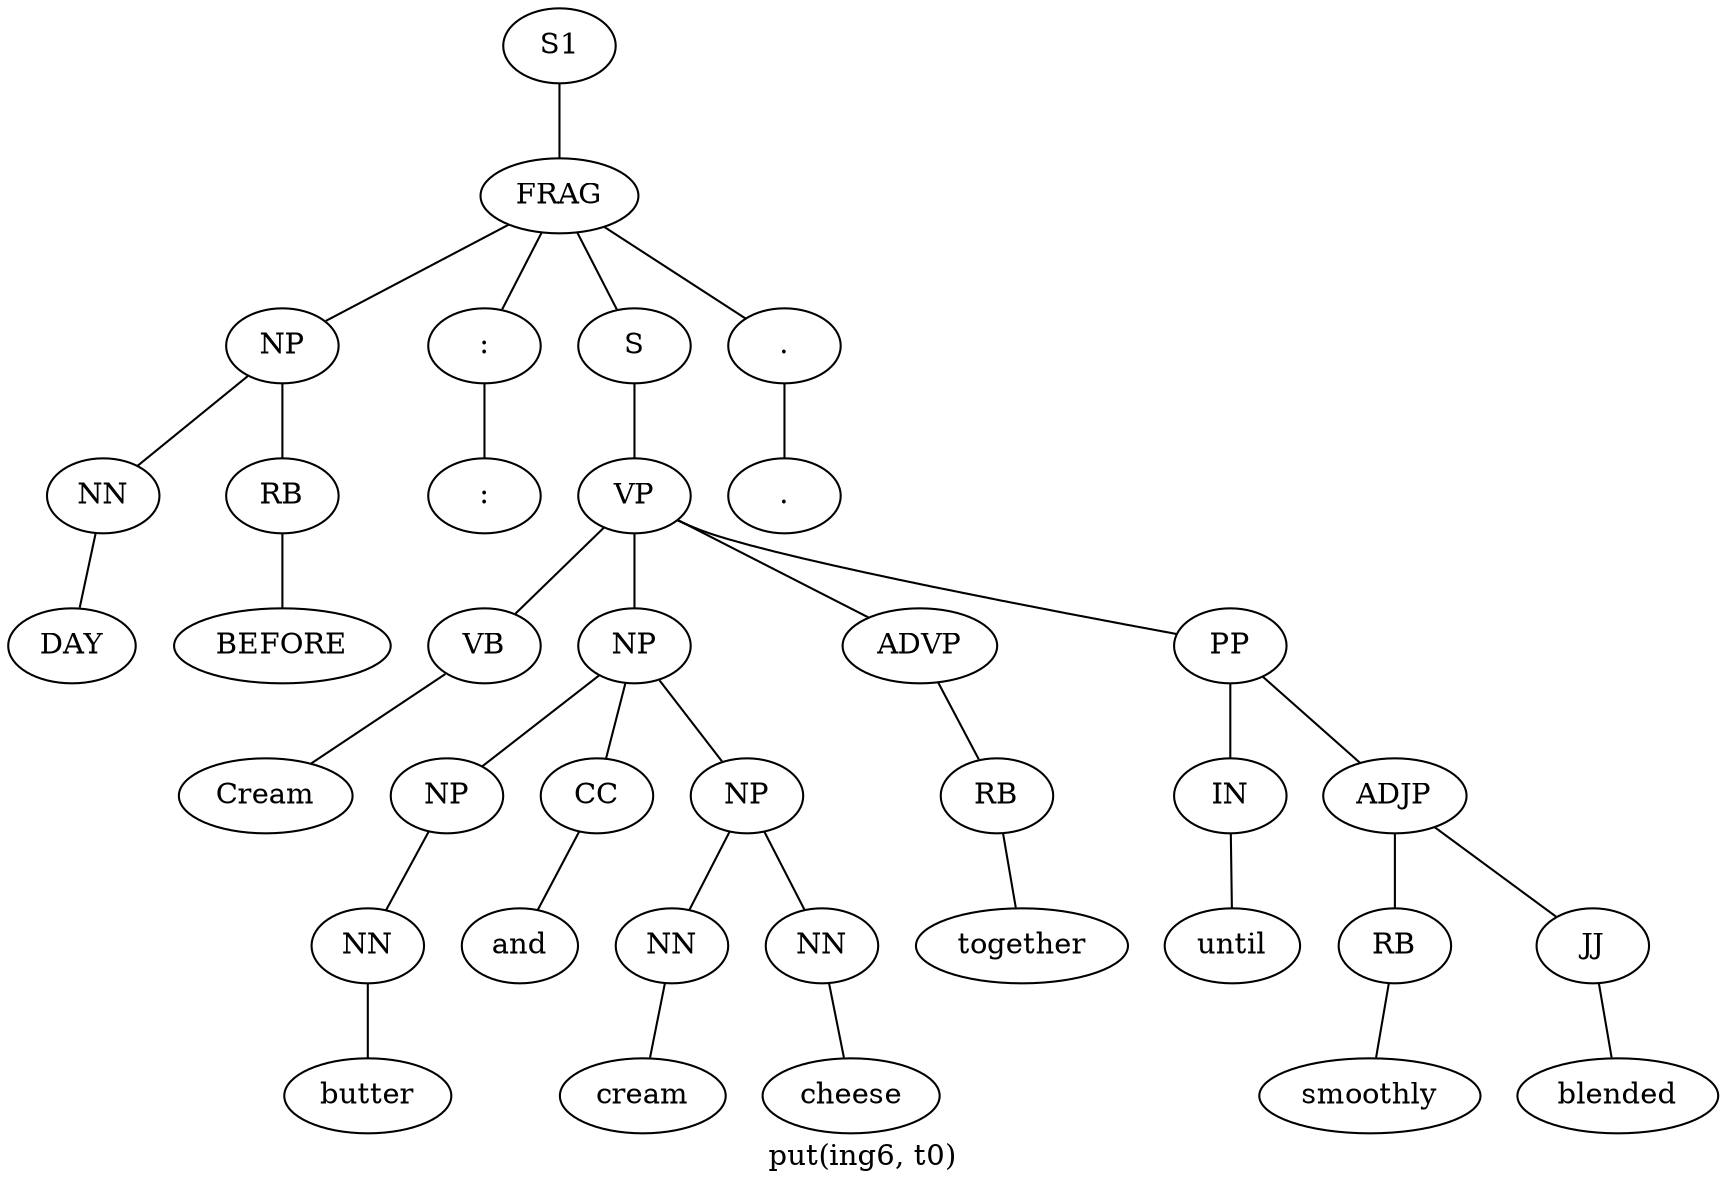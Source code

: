 graph SyntaxGraph {
	label = "put(ing6, t0)";
	Node0 [label="S1"];
	Node1 [label="FRAG"];
	Node2 [label="NP"];
	Node3 [label="NN"];
	Node4 [label="DAY"];
	Node5 [label="RB"];
	Node6 [label="BEFORE"];
	Node7 [label=":"];
	Node8 [label=":"];
	Node9 [label="S"];
	Node10 [label="VP"];
	Node11 [label="VB"];
	Node12 [label="Cream"];
	Node13 [label="NP"];
	Node14 [label="NP"];
	Node15 [label="NN"];
	Node16 [label="butter"];
	Node17 [label="CC"];
	Node18 [label="and"];
	Node19 [label="NP"];
	Node20 [label="NN"];
	Node21 [label="cream"];
	Node22 [label="NN"];
	Node23 [label="cheese"];
	Node24 [label="ADVP"];
	Node25 [label="RB"];
	Node26 [label="together"];
	Node27 [label="PP"];
	Node28 [label="IN"];
	Node29 [label="until"];
	Node30 [label="ADJP"];
	Node31 [label="RB"];
	Node32 [label="smoothly"];
	Node33 [label="JJ"];
	Node34 [label="blended"];
	Node35 [label="."];
	Node36 [label="."];

	Node0 -- Node1;
	Node1 -- Node2;
	Node1 -- Node7;
	Node1 -- Node9;
	Node1 -- Node35;
	Node2 -- Node3;
	Node2 -- Node5;
	Node3 -- Node4;
	Node5 -- Node6;
	Node7 -- Node8;
	Node9 -- Node10;
	Node10 -- Node11;
	Node10 -- Node13;
	Node10 -- Node24;
	Node10 -- Node27;
	Node11 -- Node12;
	Node13 -- Node14;
	Node13 -- Node17;
	Node13 -- Node19;
	Node14 -- Node15;
	Node15 -- Node16;
	Node17 -- Node18;
	Node19 -- Node20;
	Node19 -- Node22;
	Node20 -- Node21;
	Node22 -- Node23;
	Node24 -- Node25;
	Node25 -- Node26;
	Node27 -- Node28;
	Node27 -- Node30;
	Node28 -- Node29;
	Node30 -- Node31;
	Node30 -- Node33;
	Node31 -- Node32;
	Node33 -- Node34;
	Node35 -- Node36;
}